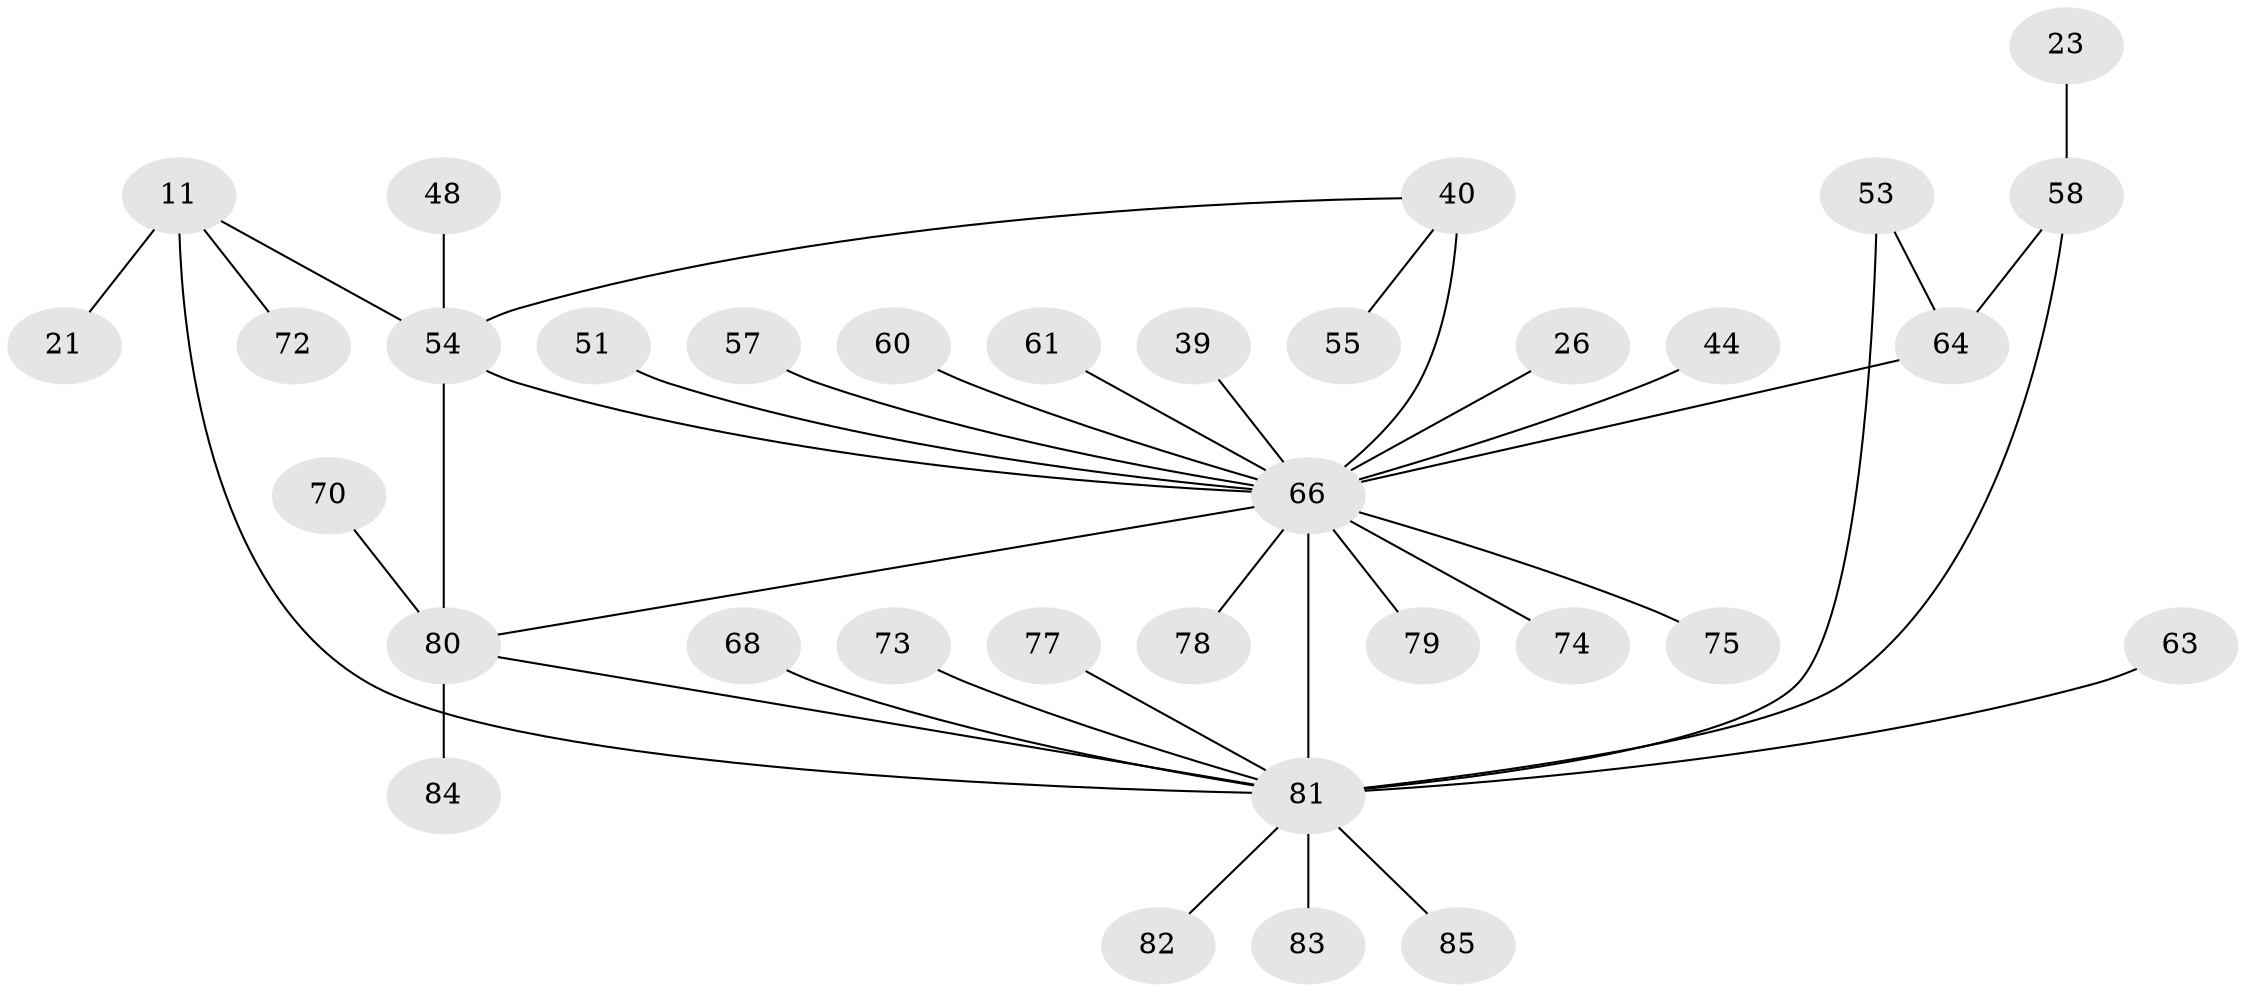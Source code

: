 // original degree distribution, {12: 0.011764705882352941, 7: 0.03529411764705882, 5: 0.058823529411764705, 4: 0.03529411764705882, 9: 0.011764705882352941, 10: 0.047058823529411764, 6: 0.023529411764705882, 8: 0.011764705882352941, 1: 0.5529411764705883, 3: 0.047058823529411764, 2: 0.16470588235294117}
// Generated by graph-tools (version 1.1) at 2025/57/03/04/25 21:57:29]
// undirected, 34 vertices, 39 edges
graph export_dot {
graph [start="1"]
  node [color=gray90,style=filled];
  11 [super="+10"];
  21;
  23;
  26;
  39;
  40 [super="+4"];
  44;
  48;
  51;
  53 [super="+22+46"];
  54 [super="+28+20"];
  55;
  57;
  58 [super="+16"];
  60;
  61;
  63 [super="+56"];
  64 [super="+8+30"];
  66 [super="+7+31+33"];
  68;
  70 [super="+47"];
  72 [super="+50"];
  73;
  74;
  75;
  77;
  78;
  79;
  80 [super="+69"];
  81 [super="+67+71+43+45+49"];
  82;
  83;
  84;
  85 [super="+76"];
  11 -- 21;
  11 -- 72;
  11 -- 54;
  11 -- 81 [weight=5];
  23 -- 58;
  26 -- 66 [weight=2];
  39 -- 66;
  40 -- 66 [weight=4];
  40 -- 54;
  40 -- 55;
  44 -- 66;
  48 -- 54;
  51 -- 66;
  53 -- 81;
  53 -- 64;
  54 -- 80 [weight=4];
  54 -- 66 [weight=2];
  57 -- 66;
  58 -- 64;
  58 -- 81 [weight=4];
  60 -- 66 [weight=2];
  61 -- 66;
  63 -- 81;
  64 -- 66 [weight=4];
  66 -- 74;
  66 -- 75;
  66 -- 78;
  66 -- 79;
  66 -- 80 [weight=2];
  66 -- 81 [weight=4];
  68 -- 81;
  70 -- 80;
  73 -- 81;
  77 -- 81;
  80 -- 81;
  80 -- 84;
  81 -- 82;
  81 -- 85;
  81 -- 83;
}
